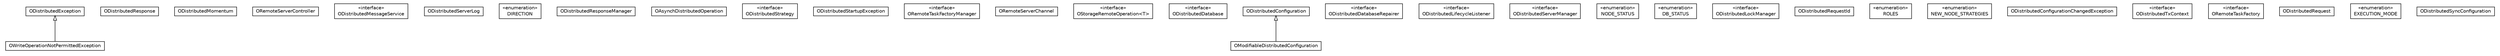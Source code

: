 #!/usr/local/bin/dot
#
# Class diagram 
# Generated by UMLGraph version R5_6-24-gf6e263 (http://www.umlgraph.org/)
#

digraph G {
	edge [fontname="Helvetica",fontsize=10,labelfontname="Helvetica",labelfontsize=10];
	node [fontname="Helvetica",fontsize=10,shape=plaintext];
	nodesep=0.25;
	ranksep=0.5;
	// com.orientechnologies.orient.server.distributed.ODistributedException
	c332801 [label=<<table title="com.orientechnologies.orient.server.distributed.ODistributedException" border="0" cellborder="1" cellspacing="0" cellpadding="2" port="p" href="./ODistributedException.html">
		<tr><td><table border="0" cellspacing="0" cellpadding="1">
<tr><td align="center" balign="center"> ODistributedException </td></tr>
		</table></td></tr>
		</table>>, URL="./ODistributedException.html", fontname="Helvetica", fontcolor="black", fontsize=10.0];
	// com.orientechnologies.orient.server.distributed.ODistributedResponse
	c332802 [label=<<table title="com.orientechnologies.orient.server.distributed.ODistributedResponse" border="0" cellborder="1" cellspacing="0" cellpadding="2" port="p" href="./ODistributedResponse.html">
		<tr><td><table border="0" cellspacing="0" cellpadding="1">
<tr><td align="center" balign="center"> ODistributedResponse </td></tr>
		</table></td></tr>
		</table>>, URL="./ODistributedResponse.html", fontname="Helvetica", fontcolor="black", fontsize=10.0];
	// com.orientechnologies.orient.server.distributed.ODistributedMomentum
	c332803 [label=<<table title="com.orientechnologies.orient.server.distributed.ODistributedMomentum" border="0" cellborder="1" cellspacing="0" cellpadding="2" port="p" href="./ODistributedMomentum.html">
		<tr><td><table border="0" cellspacing="0" cellpadding="1">
<tr><td align="center" balign="center"> ODistributedMomentum </td></tr>
		</table></td></tr>
		</table>>, URL="./ODistributedMomentum.html", fontname="Helvetica", fontcolor="black", fontsize=10.0];
	// com.orientechnologies.orient.server.distributed.ORemoteServerController
	c332804 [label=<<table title="com.orientechnologies.orient.server.distributed.ORemoteServerController" border="0" cellborder="1" cellspacing="0" cellpadding="2" port="p" href="./ORemoteServerController.html">
		<tr><td><table border="0" cellspacing="0" cellpadding="1">
<tr><td align="center" balign="center"> ORemoteServerController </td></tr>
		</table></td></tr>
		</table>>, URL="./ORemoteServerController.html", fontname="Helvetica", fontcolor="black", fontsize=10.0];
	// com.orientechnologies.orient.server.distributed.ODistributedMessageService
	c332805 [label=<<table title="com.orientechnologies.orient.server.distributed.ODistributedMessageService" border="0" cellborder="1" cellspacing="0" cellpadding="2" port="p" href="./ODistributedMessageService.html">
		<tr><td><table border="0" cellspacing="0" cellpadding="1">
<tr><td align="center" balign="center"> &#171;interface&#187; </td></tr>
<tr><td align="center" balign="center"> ODistributedMessageService </td></tr>
		</table></td></tr>
		</table>>, URL="./ODistributedMessageService.html", fontname="Helvetica", fontcolor="black", fontsize=10.0];
	// com.orientechnologies.orient.server.distributed.ODistributedServerLog
	c332806 [label=<<table title="com.orientechnologies.orient.server.distributed.ODistributedServerLog" border="0" cellborder="1" cellspacing="0" cellpadding="2" port="p" href="./ODistributedServerLog.html">
		<tr><td><table border="0" cellspacing="0" cellpadding="1">
<tr><td align="center" balign="center"> ODistributedServerLog </td></tr>
		</table></td></tr>
		</table>>, URL="./ODistributedServerLog.html", fontname="Helvetica", fontcolor="black", fontsize=10.0];
	// com.orientechnologies.orient.server.distributed.ODistributedServerLog.DIRECTION
	c332807 [label=<<table title="com.orientechnologies.orient.server.distributed.ODistributedServerLog.DIRECTION" border="0" cellborder="1" cellspacing="0" cellpadding="2" port="p" href="./ODistributedServerLog.DIRECTION.html">
		<tr><td><table border="0" cellspacing="0" cellpadding="1">
<tr><td align="center" balign="center"> &#171;enumeration&#187; </td></tr>
<tr><td align="center" balign="center"> DIRECTION </td></tr>
		</table></td></tr>
		</table>>, URL="./ODistributedServerLog.DIRECTION.html", fontname="Helvetica", fontcolor="black", fontsize=10.0];
	// com.orientechnologies.orient.server.distributed.ODistributedResponseManager
	c332808 [label=<<table title="com.orientechnologies.orient.server.distributed.ODistributedResponseManager" border="0" cellborder="1" cellspacing="0" cellpadding="2" port="p" href="./ODistributedResponseManager.html">
		<tr><td><table border="0" cellspacing="0" cellpadding="1">
<tr><td align="center" balign="center"> ODistributedResponseManager </td></tr>
		</table></td></tr>
		</table>>, URL="./ODistributedResponseManager.html", fontname="Helvetica", fontcolor="black", fontsize=10.0];
	// com.orientechnologies.orient.server.distributed.OAsynchDistributedOperation
	c332809 [label=<<table title="com.orientechnologies.orient.server.distributed.OAsynchDistributedOperation" border="0" cellborder="1" cellspacing="0" cellpadding="2" port="p" href="./OAsynchDistributedOperation.html">
		<tr><td><table border="0" cellspacing="0" cellpadding="1">
<tr><td align="center" balign="center"> OAsynchDistributedOperation </td></tr>
		</table></td></tr>
		</table>>, URL="./OAsynchDistributedOperation.html", fontname="Helvetica", fontcolor="black", fontsize=10.0];
	// com.orientechnologies.orient.server.distributed.ODistributedStrategy
	c332810 [label=<<table title="com.orientechnologies.orient.server.distributed.ODistributedStrategy" border="0" cellborder="1" cellspacing="0" cellpadding="2" port="p" href="./ODistributedStrategy.html">
		<tr><td><table border="0" cellspacing="0" cellpadding="1">
<tr><td align="center" balign="center"> &#171;interface&#187; </td></tr>
<tr><td align="center" balign="center"> ODistributedStrategy </td></tr>
		</table></td></tr>
		</table>>, URL="./ODistributedStrategy.html", fontname="Helvetica", fontcolor="black", fontsize=10.0];
	// com.orientechnologies.orient.server.distributed.ODistributedStartupException
	c332811 [label=<<table title="com.orientechnologies.orient.server.distributed.ODistributedStartupException" border="0" cellborder="1" cellspacing="0" cellpadding="2" port="p" href="./ODistributedStartupException.html">
		<tr><td><table border="0" cellspacing="0" cellpadding="1">
<tr><td align="center" balign="center"> ODistributedStartupException </td></tr>
		</table></td></tr>
		</table>>, URL="./ODistributedStartupException.html", fontname="Helvetica", fontcolor="black", fontsize=10.0];
	// com.orientechnologies.orient.server.distributed.ORemoteTaskFactoryManager
	c332812 [label=<<table title="com.orientechnologies.orient.server.distributed.ORemoteTaskFactoryManager" border="0" cellborder="1" cellspacing="0" cellpadding="2" port="p" href="./ORemoteTaskFactoryManager.html">
		<tr><td><table border="0" cellspacing="0" cellpadding="1">
<tr><td align="center" balign="center"> &#171;interface&#187; </td></tr>
<tr><td align="center" balign="center"> ORemoteTaskFactoryManager </td></tr>
		</table></td></tr>
		</table>>, URL="./ORemoteTaskFactoryManager.html", fontname="Helvetica", fontcolor="black", fontsize=10.0];
	// com.orientechnologies.orient.server.distributed.ORemoteServerChannel
	c332813 [label=<<table title="com.orientechnologies.orient.server.distributed.ORemoteServerChannel" border="0" cellborder="1" cellspacing="0" cellpadding="2" port="p" href="./ORemoteServerChannel.html">
		<tr><td><table border="0" cellspacing="0" cellpadding="1">
<tr><td align="center" balign="center"> ORemoteServerChannel </td></tr>
		</table></td></tr>
		</table>>, URL="./ORemoteServerChannel.html", fontname="Helvetica", fontcolor="black", fontsize=10.0];
	// com.orientechnologies.orient.server.distributed.ORemoteServerChannel.OStorageRemoteOperation<T>
	c332814 [label=<<table title="com.orientechnologies.orient.server.distributed.ORemoteServerChannel.OStorageRemoteOperation" border="0" cellborder="1" cellspacing="0" cellpadding="2" port="p" href="./ORemoteServerChannel.OStorageRemoteOperation.html">
		<tr><td><table border="0" cellspacing="0" cellpadding="1">
<tr><td align="center" balign="center"> &#171;interface&#187; </td></tr>
<tr><td align="center" balign="center"> OStorageRemoteOperation&lt;T&gt; </td></tr>
		</table></td></tr>
		</table>>, URL="./ORemoteServerChannel.OStorageRemoteOperation.html", fontname="Helvetica", fontcolor="black", fontsize=10.0];
	// com.orientechnologies.orient.server.distributed.ODistributedDatabase
	c332815 [label=<<table title="com.orientechnologies.orient.server.distributed.ODistributedDatabase" border="0" cellborder="1" cellspacing="0" cellpadding="2" port="p" href="./ODistributedDatabase.html">
		<tr><td><table border="0" cellspacing="0" cellpadding="1">
<tr><td align="center" balign="center"> &#171;interface&#187; </td></tr>
<tr><td align="center" balign="center"> ODistributedDatabase </td></tr>
		</table></td></tr>
		</table>>, URL="./ODistributedDatabase.html", fontname="Helvetica", fontcolor="black", fontsize=10.0];
	// com.orientechnologies.orient.server.distributed.OModifiableDistributedConfiguration
	c332816 [label=<<table title="com.orientechnologies.orient.server.distributed.OModifiableDistributedConfiguration" border="0" cellborder="1" cellspacing="0" cellpadding="2" port="p" href="./OModifiableDistributedConfiguration.html">
		<tr><td><table border="0" cellspacing="0" cellpadding="1">
<tr><td align="center" balign="center"> OModifiableDistributedConfiguration </td></tr>
		</table></td></tr>
		</table>>, URL="./OModifiableDistributedConfiguration.html", fontname="Helvetica", fontcolor="black", fontsize=10.0];
	// com.orientechnologies.orient.server.distributed.ODistributedDatabaseRepairer
	c332817 [label=<<table title="com.orientechnologies.orient.server.distributed.ODistributedDatabaseRepairer" border="0" cellborder="1" cellspacing="0" cellpadding="2" port="p" href="./ODistributedDatabaseRepairer.html">
		<tr><td><table border="0" cellspacing="0" cellpadding="1">
<tr><td align="center" balign="center"> &#171;interface&#187; </td></tr>
<tr><td align="center" balign="center"> ODistributedDatabaseRepairer </td></tr>
		</table></td></tr>
		</table>>, URL="./ODistributedDatabaseRepairer.html", fontname="Helvetica", fontcolor="black", fontsize=10.0];
	// com.orientechnologies.orient.server.distributed.ODistributedLifecycleListener
	c332818 [label=<<table title="com.orientechnologies.orient.server.distributed.ODistributedLifecycleListener" border="0" cellborder="1" cellspacing="0" cellpadding="2" port="p" href="./ODistributedLifecycleListener.html">
		<tr><td><table border="0" cellspacing="0" cellpadding="1">
<tr><td align="center" balign="center"> &#171;interface&#187; </td></tr>
<tr><td align="center" balign="center"> ODistributedLifecycleListener </td></tr>
		</table></td></tr>
		</table>>, URL="./ODistributedLifecycleListener.html", fontname="Helvetica", fontcolor="black", fontsize=10.0];
	// com.orientechnologies.orient.server.distributed.OWriteOperationNotPermittedException
	c332819 [label=<<table title="com.orientechnologies.orient.server.distributed.OWriteOperationNotPermittedException" border="0" cellborder="1" cellspacing="0" cellpadding="2" port="p" href="./OWriteOperationNotPermittedException.html">
		<tr><td><table border="0" cellspacing="0" cellpadding="1">
<tr><td align="center" balign="center"> OWriteOperationNotPermittedException </td></tr>
		</table></td></tr>
		</table>>, URL="./OWriteOperationNotPermittedException.html", fontname="Helvetica", fontcolor="black", fontsize=10.0];
	// com.orientechnologies.orient.server.distributed.ODistributedServerManager
	c332820 [label=<<table title="com.orientechnologies.orient.server.distributed.ODistributedServerManager" border="0" cellborder="1" cellspacing="0" cellpadding="2" port="p" href="./ODistributedServerManager.html">
		<tr><td><table border="0" cellspacing="0" cellpadding="1">
<tr><td align="center" balign="center"> &#171;interface&#187; </td></tr>
<tr><td align="center" balign="center"> ODistributedServerManager </td></tr>
		</table></td></tr>
		</table>>, URL="./ODistributedServerManager.html", fontname="Helvetica", fontcolor="black", fontsize=10.0];
	// com.orientechnologies.orient.server.distributed.ODistributedServerManager.NODE_STATUS
	c332821 [label=<<table title="com.orientechnologies.orient.server.distributed.ODistributedServerManager.NODE_STATUS" border="0" cellborder="1" cellspacing="0" cellpadding="2" port="p" href="./ODistributedServerManager.NODE_STATUS.html">
		<tr><td><table border="0" cellspacing="0" cellpadding="1">
<tr><td align="center" balign="center"> &#171;enumeration&#187; </td></tr>
<tr><td align="center" balign="center"> NODE_STATUS </td></tr>
		</table></td></tr>
		</table>>, URL="./ODistributedServerManager.NODE_STATUS.html", fontname="Helvetica", fontcolor="black", fontsize=10.0];
	// com.orientechnologies.orient.server.distributed.ODistributedServerManager.DB_STATUS
	c332822 [label=<<table title="com.orientechnologies.orient.server.distributed.ODistributedServerManager.DB_STATUS" border="0" cellborder="1" cellspacing="0" cellpadding="2" port="p" href="./ODistributedServerManager.DB_STATUS.html">
		<tr><td><table border="0" cellspacing="0" cellpadding="1">
<tr><td align="center" balign="center"> &#171;enumeration&#187; </td></tr>
<tr><td align="center" balign="center"> DB_STATUS </td></tr>
		</table></td></tr>
		</table>>, URL="./ODistributedServerManager.DB_STATUS.html", fontname="Helvetica", fontcolor="black", fontsize=10.0];
	// com.orientechnologies.orient.server.distributed.ODistributedLockManager
	c332823 [label=<<table title="com.orientechnologies.orient.server.distributed.ODistributedLockManager" border="0" cellborder="1" cellspacing="0" cellpadding="2" port="p" href="./ODistributedLockManager.html">
		<tr><td><table border="0" cellspacing="0" cellpadding="1">
<tr><td align="center" balign="center"> &#171;interface&#187; </td></tr>
<tr><td align="center" balign="center"> ODistributedLockManager </td></tr>
		</table></td></tr>
		</table>>, URL="./ODistributedLockManager.html", fontname="Helvetica", fontcolor="black", fontsize=10.0];
	// com.orientechnologies.orient.server.distributed.ODistributedRequestId
	c332824 [label=<<table title="com.orientechnologies.orient.server.distributed.ODistributedRequestId" border="0" cellborder="1" cellspacing="0" cellpadding="2" port="p" href="./ODistributedRequestId.html">
		<tr><td><table border="0" cellspacing="0" cellpadding="1">
<tr><td align="center" balign="center"> ODistributedRequestId </td></tr>
		</table></td></tr>
		</table>>, URL="./ODistributedRequestId.html", fontname="Helvetica", fontcolor="black", fontsize=10.0];
	// com.orientechnologies.orient.server.distributed.ODistributedConfiguration
	c332825 [label=<<table title="com.orientechnologies.orient.server.distributed.ODistributedConfiguration" border="0" cellborder="1" cellspacing="0" cellpadding="2" port="p" href="./ODistributedConfiguration.html">
		<tr><td><table border="0" cellspacing="0" cellpadding="1">
<tr><td align="center" balign="center"> ODistributedConfiguration </td></tr>
		</table></td></tr>
		</table>>, URL="./ODistributedConfiguration.html", fontname="Helvetica", fontcolor="black", fontsize=10.0];
	// com.orientechnologies.orient.server.distributed.ODistributedConfiguration.ROLES
	c332826 [label=<<table title="com.orientechnologies.orient.server.distributed.ODistributedConfiguration.ROLES" border="0" cellborder="1" cellspacing="0" cellpadding="2" port="p" href="./ODistributedConfiguration.ROLES.html">
		<tr><td><table border="0" cellspacing="0" cellpadding="1">
<tr><td align="center" balign="center"> &#171;enumeration&#187; </td></tr>
<tr><td align="center" balign="center"> ROLES </td></tr>
		</table></td></tr>
		</table>>, URL="./ODistributedConfiguration.ROLES.html", fontname="Helvetica", fontcolor="black", fontsize=10.0];
	// com.orientechnologies.orient.server.distributed.ODistributedConfiguration.NEW_NODE_STRATEGIES
	c332827 [label=<<table title="com.orientechnologies.orient.server.distributed.ODistributedConfiguration.NEW_NODE_STRATEGIES" border="0" cellborder="1" cellspacing="0" cellpadding="2" port="p" href="./ODistributedConfiguration.NEW_NODE_STRATEGIES.html">
		<tr><td><table border="0" cellspacing="0" cellpadding="1">
<tr><td align="center" balign="center"> &#171;enumeration&#187; </td></tr>
<tr><td align="center" balign="center"> NEW_NODE_STRATEGIES </td></tr>
		</table></td></tr>
		</table>>, URL="./ODistributedConfiguration.NEW_NODE_STRATEGIES.html", fontname="Helvetica", fontcolor="black", fontsize=10.0];
	// com.orientechnologies.orient.server.distributed.ODistributedConfigurationChangedException
	c332828 [label=<<table title="com.orientechnologies.orient.server.distributed.ODistributedConfigurationChangedException" border="0" cellborder="1" cellspacing="0" cellpadding="2" port="p" href="./ODistributedConfigurationChangedException.html">
		<tr><td><table border="0" cellspacing="0" cellpadding="1">
<tr><td align="center" balign="center"> ODistributedConfigurationChangedException </td></tr>
		</table></td></tr>
		</table>>, URL="./ODistributedConfigurationChangedException.html", fontname="Helvetica", fontcolor="black", fontsize=10.0];
	// com.orientechnologies.orient.server.distributed.ODistributedTxContext
	c332829 [label=<<table title="com.orientechnologies.orient.server.distributed.ODistributedTxContext" border="0" cellborder="1" cellspacing="0" cellpadding="2" port="p" href="./ODistributedTxContext.html">
		<tr><td><table border="0" cellspacing="0" cellpadding="1">
<tr><td align="center" balign="center"> &#171;interface&#187; </td></tr>
<tr><td align="center" balign="center"> ODistributedTxContext </td></tr>
		</table></td></tr>
		</table>>, URL="./ODistributedTxContext.html", fontname="Helvetica", fontcolor="black", fontsize=10.0];
	// com.orientechnologies.orient.server.distributed.ORemoteTaskFactory
	c332830 [label=<<table title="com.orientechnologies.orient.server.distributed.ORemoteTaskFactory" border="0" cellborder="1" cellspacing="0" cellpadding="2" port="p" href="./ORemoteTaskFactory.html">
		<tr><td><table border="0" cellspacing="0" cellpadding="1">
<tr><td align="center" balign="center"> &#171;interface&#187; </td></tr>
<tr><td align="center" balign="center"> ORemoteTaskFactory </td></tr>
		</table></td></tr>
		</table>>, URL="./ORemoteTaskFactory.html", fontname="Helvetica", fontcolor="black", fontsize=10.0];
	// com.orientechnologies.orient.server.distributed.ODistributedRequest
	c332831 [label=<<table title="com.orientechnologies.orient.server.distributed.ODistributedRequest" border="0" cellborder="1" cellspacing="0" cellpadding="2" port="p" href="./ODistributedRequest.html">
		<tr><td><table border="0" cellspacing="0" cellpadding="1">
<tr><td align="center" balign="center"> ODistributedRequest </td></tr>
		</table></td></tr>
		</table>>, URL="./ODistributedRequest.html", fontname="Helvetica", fontcolor="black", fontsize=10.0];
	// com.orientechnologies.orient.server.distributed.ODistributedRequest.EXECUTION_MODE
	c332832 [label=<<table title="com.orientechnologies.orient.server.distributed.ODistributedRequest.EXECUTION_MODE" border="0" cellborder="1" cellspacing="0" cellpadding="2" port="p" href="./ODistributedRequest.EXECUTION_MODE.html">
		<tr><td><table border="0" cellspacing="0" cellpadding="1">
<tr><td align="center" balign="center"> &#171;enumeration&#187; </td></tr>
<tr><td align="center" balign="center"> EXECUTION_MODE </td></tr>
		</table></td></tr>
		</table>>, URL="./ODistributedRequest.EXECUTION_MODE.html", fontname="Helvetica", fontcolor="black", fontsize=10.0];
	// com.orientechnologies.orient.server.distributed.ODistributedSyncConfiguration
	c332833 [label=<<table title="com.orientechnologies.orient.server.distributed.ODistributedSyncConfiguration" border="0" cellborder="1" cellspacing="0" cellpadding="2" port="p" href="./ODistributedSyncConfiguration.html">
		<tr><td><table border="0" cellspacing="0" cellpadding="1">
<tr><td align="center" balign="center"> ODistributedSyncConfiguration </td></tr>
		</table></td></tr>
		</table>>, URL="./ODistributedSyncConfiguration.html", fontname="Helvetica", fontcolor="black", fontsize=10.0];
	//com.orientechnologies.orient.server.distributed.OModifiableDistributedConfiguration extends com.orientechnologies.orient.server.distributed.ODistributedConfiguration
	c332825:p -> c332816:p [dir=back,arrowtail=empty];
	//com.orientechnologies.orient.server.distributed.OWriteOperationNotPermittedException extends com.orientechnologies.orient.server.distributed.ODistributedException
	c332801:p -> c332819:p [dir=back,arrowtail=empty];
}

